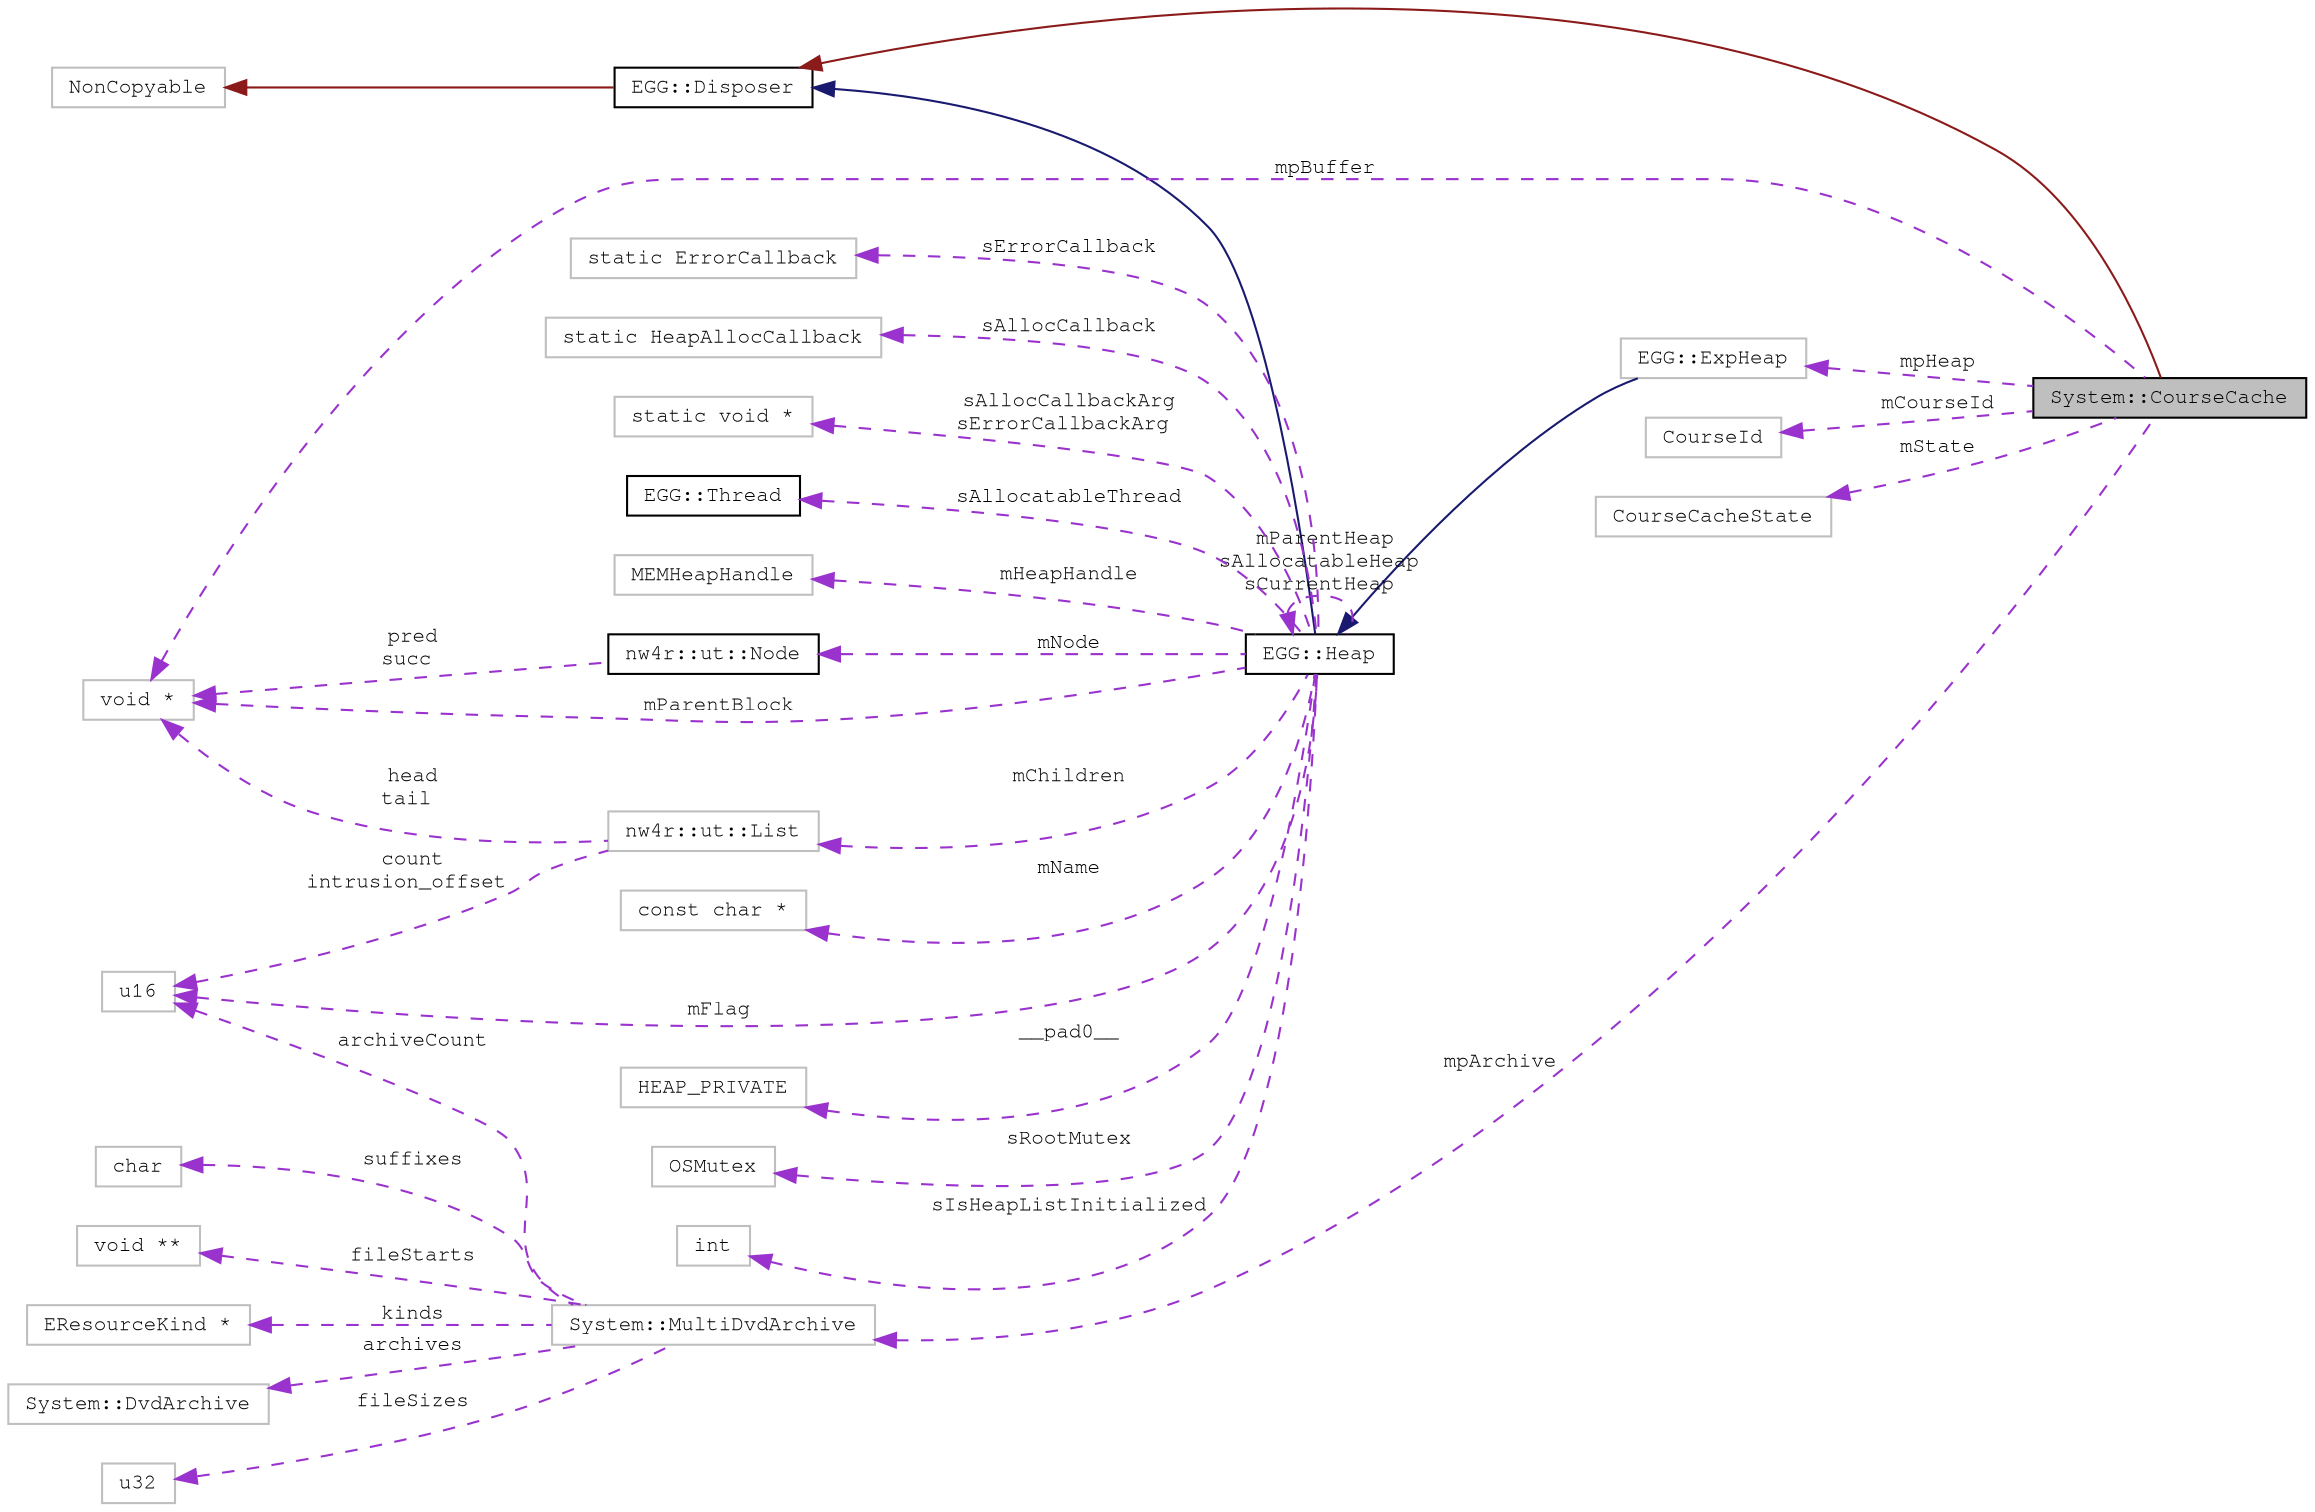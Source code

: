 digraph "System::CourseCache"
{
 // LATEX_PDF_SIZE
  edge [fontname="FreeMono",fontsize="10",labelfontname="FreeMono",labelfontsize="10"];
  node [fontname="FreeMono",fontsize="10",shape=record];
  rankdir="LR";
  Node1 [label="System::CourseCache",height=0.2,width=0.4,color="black", fillcolor="grey75", style="filled", fontcolor="black",tooltip=" "];
  Node2 -> Node1 [dir="back",color="firebrick4",fontsize="10",style="solid",fontname="FreeMono"];
  Node2 [label="EGG::Disposer",height=0.2,width=0.4,color="black", fillcolor="white", style="filled",URL="$class_e_g_g_1_1_disposer.html",tooltip="Base class for garbage-collected objects."];
  Node3 -> Node2 [dir="back",color="firebrick4",fontsize="10",style="solid",fontname="FreeMono"];
  Node3 [label="NonCopyable",height=0.2,width=0.4,color="grey75", fillcolor="white", style="filled",URL="$class_non_copyable.html",tooltip=" "];
  Node4 -> Node1 [dir="back",color="darkorchid3",fontsize="10",style="dashed",label=" mpBuffer" ,fontname="FreeMono"];
  Node4 [label="void *",height=0.2,width=0.4,color="grey75", fillcolor="white", style="filled",tooltip=" "];
  Node5 -> Node1 [dir="back",color="darkorchid3",fontsize="10",style="dashed",label=" mpHeap" ,fontname="FreeMono"];
  Node5 [label="EGG::ExpHeap",height=0.2,width=0.4,color="grey75", fillcolor="white", style="filled",URL="$class_e_g_g_1_1_exp_heap.html",tooltip=" "];
  Node6 -> Node5 [dir="back",color="midnightblue",fontsize="10",style="solid",fontname="FreeMono"];
  Node6 [label="EGG::Heap",height=0.2,width=0.4,color="black", fillcolor="white", style="filled",URL="$class_e_g_g_1_1_heap.html",tooltip="Base Heap class."];
  Node2 -> Node6 [dir="back",color="midnightblue",fontsize="10",style="solid",fontname="FreeMono"];
  Node7 -> Node6 [dir="back",color="darkorchid3",fontsize="10",style="dashed",label=" __pad0__" ,fontname="FreeMono"];
  Node7 [label="HEAP_PRIVATE",height=0.2,width=0.4,color="grey75", fillcolor="white", style="filled",tooltip=" "];
  Node8 -> Node6 [dir="back",color="darkorchid3",fontsize="10",style="dashed",label=" sRootMutex" ,fontname="FreeMono"];
  Node8 [label="OSMutex",height=0.2,width=0.4,color="grey75", fillcolor="white", style="filled",tooltip=" "];
  Node6 -> Node6 [dir="back",color="darkorchid3",fontsize="10",style="dashed",label=" mParentHeap\nsAllocatableHeap\nsCurrentHeap" ,fontname="FreeMono"];
  Node9 -> Node6 [dir="back",color="darkorchid3",fontsize="10",style="dashed",label=" sIsHeapListInitialized" ,fontname="FreeMono"];
  Node9 [label="int",height=0.2,width=0.4,color="grey75", fillcolor="white", style="filled",tooltip=" "];
  Node10 -> Node6 [dir="back",color="darkorchid3",fontsize="10",style="dashed",label=" sErrorCallback" ,fontname="FreeMono"];
  Node10 [label="static ErrorCallback",height=0.2,width=0.4,color="grey75", fillcolor="white", style="filled",tooltip=" "];
  Node11 -> Node6 [dir="back",color="darkorchid3",fontsize="10",style="dashed",label=" sAllocCallback" ,fontname="FreeMono"];
  Node11 [label="static HeapAllocCallback",height=0.2,width=0.4,color="grey75", fillcolor="white", style="filled",tooltip=" "];
  Node12 -> Node6 [dir="back",color="darkorchid3",fontsize="10",style="dashed",label=" sAllocCallbackArg\nsErrorCallbackArg" ,fontname="FreeMono"];
  Node12 [label="static void *",height=0.2,width=0.4,color="grey75", fillcolor="white", style="filled",tooltip=" "];
  Node13 -> Node6 [dir="back",color="darkorchid3",fontsize="10",style="dashed",label=" sAllocatableThread" ,fontname="FreeMono"];
  Node13 [label="EGG::Thread",height=0.2,width=0.4,color="black", fillcolor="white", style="filled",URL="$class_e_g_g_1_1_thread.html",tooltip="Wrapper for OSThread."];
  Node14 -> Node6 [dir="back",color="darkorchid3",fontsize="10",style="dashed",label=" mHeapHandle" ,fontname="FreeMono"];
  Node14 [label="MEMHeapHandle",height=0.2,width=0.4,color="grey75", fillcolor="white", style="filled",tooltip=" "];
  Node4 -> Node6 [dir="back",color="darkorchid3",fontsize="10",style="dashed",label=" mParentBlock" ,fontname="FreeMono"];
  Node15 -> Node6 [dir="back",color="darkorchid3",fontsize="10",style="dashed",label=" mFlag" ,fontname="FreeMono"];
  Node15 [label="u16",height=0.2,width=0.4,color="grey75", fillcolor="white", style="filled",URL="$classu16.html",tooltip=" "];
  Node16 -> Node6 [dir="back",color="darkorchid3",fontsize="10",style="dashed",label=" mNode" ,fontname="FreeMono"];
  Node16 [label="nw4r::ut::Node",height=0.2,width=0.4,color="black", fillcolor="white", style="filled",URL="$structnw4r_1_1ut_1_1_node.html",tooltip="Bidirectional list node."];
  Node4 -> Node16 [dir="back",color="darkorchid3",fontsize="10",style="dashed",label=" pred\nsucc" ,fontname="FreeMono"];
  Node17 -> Node6 [dir="back",color="darkorchid3",fontsize="10",style="dashed",label=" mChildren" ,fontname="FreeMono"];
  Node17 [label="nw4r::ut::List",height=0.2,width=0.4,color="grey75", fillcolor="white", style="filled",URL="$structnw4r_1_1ut_1_1_list.html",tooltip=" "];
  Node4 -> Node17 [dir="back",color="darkorchid3",fontsize="10",style="dashed",label=" head\ntail" ,fontname="FreeMono"];
  Node15 -> Node17 [dir="back",color="darkorchid3",fontsize="10",style="dashed",label=" count\nintrusion_offset" ,fontname="FreeMono"];
  Node18 -> Node6 [dir="back",color="darkorchid3",fontsize="10",style="dashed",label=" mName" ,fontname="FreeMono"];
  Node18 [label="const char *",height=0.2,width=0.4,color="grey75", fillcolor="white", style="filled",tooltip=" "];
  Node19 -> Node1 [dir="back",color="darkorchid3",fontsize="10",style="dashed",label=" mCourseId" ,fontname="FreeMono"];
  Node19 [label="CourseId",height=0.2,width=0.4,color="grey75", fillcolor="white", style="filled",tooltip=" "];
  Node20 -> Node1 [dir="back",color="darkorchid3",fontsize="10",style="dashed",label=" mState" ,fontname="FreeMono"];
  Node20 [label="CourseCacheState",height=0.2,width=0.4,color="grey75", fillcolor="white", style="filled",tooltip=" "];
  Node21 -> Node1 [dir="back",color="darkorchid3",fontsize="10",style="dashed",label=" mpArchive" ,fontname="FreeMono"];
  Node21 [label="System::MultiDvdArchive",height=0.2,width=0.4,color="grey75", fillcolor="white", style="filled",URL="$class_system_1_1_multi_dvd_archive.html",tooltip=" "];
  Node22 -> Node21 [dir="back",color="darkorchid3",fontsize="10",style="dashed",label=" archives" ,fontname="FreeMono"];
  Node22 [label="System::DvdArchive",height=0.2,width=0.4,color="grey75", fillcolor="white", style="filled",URL="$class_system_1_1_dvd_archive.html",tooltip=" "];
  Node15 -> Node21 [dir="back",color="darkorchid3",fontsize="10",style="dashed",label=" archiveCount" ,fontname="FreeMono"];
  Node23 -> Node21 [dir="back",color="darkorchid3",fontsize="10",style="dashed",label=" fileSizes" ,fontname="FreeMono"];
  Node23 [label="u32",height=0.2,width=0.4,color="grey75", fillcolor="white", style="filled",tooltip=" "];
  Node24 -> Node21 [dir="back",color="darkorchid3",fontsize="10",style="dashed",label=" suffixes" ,fontname="FreeMono"];
  Node24 [label="char",height=0.2,width=0.4,color="grey75", fillcolor="white", style="filled",tooltip=" "];
  Node25 -> Node21 [dir="back",color="darkorchid3",fontsize="10",style="dashed",label=" fileStarts" ,fontname="FreeMono"];
  Node25 [label="void **",height=0.2,width=0.4,color="grey75", fillcolor="white", style="filled",tooltip=" "];
  Node26 -> Node21 [dir="back",color="darkorchid3",fontsize="10",style="dashed",label=" kinds" ,fontname="FreeMono"];
  Node26 [label="EResourceKind *",height=0.2,width=0.4,color="grey75", fillcolor="white", style="filled",tooltip=" "];
}
